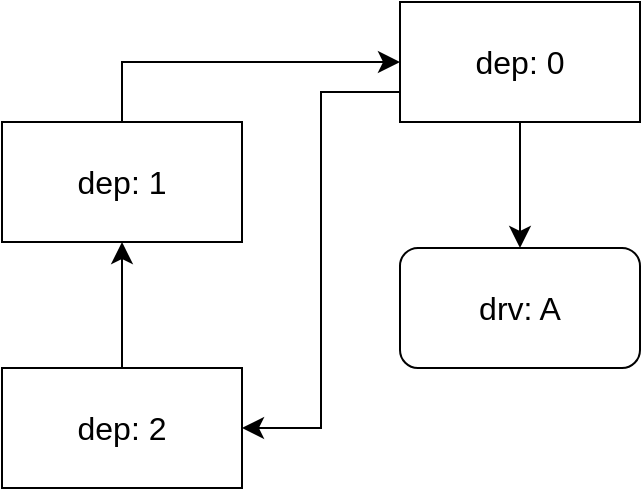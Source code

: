 <mxfile version="22.1.5" type="github">
  <diagram name="Page-1" id="oVryCvC9w7wHQF4StLB2">
    <mxGraphModel dx="1005" dy="736" grid="0" gridSize="10" guides="1" tooltips="1" connect="1" arrows="1" fold="1" page="0" pageScale="1" pageWidth="850" pageHeight="1100" math="0" shadow="0">
      <root>
        <mxCell id="0" />
        <mxCell id="1" parent="0" />
        <mxCell id="mBP6HkRpbQCIY3WwOYIv-1" value="drv: A" style="rounded=1;whiteSpace=wrap;html=1;fontSize=16;" vertex="1" parent="1">
          <mxGeometry x="140" y="174" width="120" height="60" as="geometry" />
        </mxCell>
        <mxCell id="mBP6HkRpbQCIY3WwOYIv-3" value="dep: 0" style="rounded=0;whiteSpace=wrap;html=1;fontSize=16;" vertex="1" parent="1">
          <mxGeometry x="140" y="51" width="120" height="60" as="geometry" />
        </mxCell>
        <mxCell id="mBP6HkRpbQCIY3WwOYIv-4" value="" style="endArrow=classic;html=1;rounded=0;fontSize=12;startSize=8;endSize=8;exitX=0.5;exitY=1;exitDx=0;exitDy=0;entryX=0.5;entryY=0;entryDx=0;entryDy=0;edgeStyle=orthogonalEdgeStyle;" edge="1" parent="1" source="mBP6HkRpbQCIY3WwOYIv-3" target="mBP6HkRpbQCIY3WwOYIv-1">
          <mxGeometry width="50" height="50" relative="1" as="geometry">
            <mxPoint x="114" y="59" as="sourcePoint" />
            <mxPoint x="225" y="175" as="targetPoint" />
          </mxGeometry>
        </mxCell>
        <mxCell id="mBP6HkRpbQCIY3WwOYIv-5" value="dep: 1" style="rounded=0;whiteSpace=wrap;html=1;fontSize=16;" vertex="1" parent="1">
          <mxGeometry x="-59" y="111" width="120" height="60" as="geometry" />
        </mxCell>
        <mxCell id="mBP6HkRpbQCIY3WwOYIv-11" value="" style="endArrow=classic;html=1;rounded=0;fontSize=12;startSize=8;endSize=8;exitX=0.5;exitY=0;exitDx=0;exitDy=0;entryX=0;entryY=0.5;entryDx=0;entryDy=0;edgeStyle=orthogonalEdgeStyle;elbow=vertical;" edge="1" parent="1" source="mBP6HkRpbQCIY3WwOYIv-5" target="mBP6HkRpbQCIY3WwOYIv-3">
          <mxGeometry width="50" height="50" relative="1" as="geometry">
            <mxPoint x="-8" y="85" as="sourcePoint" />
            <mxPoint x="42" y="35" as="targetPoint" />
          </mxGeometry>
        </mxCell>
        <mxCell id="mBP6HkRpbQCIY3WwOYIv-12" style="edgeStyle=none;curved=1;rounded=0;orthogonalLoop=1;jettySize=auto;html=1;exitX=0.75;exitY=0;exitDx=0;exitDy=0;fontSize=12;startSize=8;endSize=8;" edge="1" parent="1" source="mBP6HkRpbQCIY3WwOYIv-1" target="mBP6HkRpbQCIY3WwOYIv-1">
          <mxGeometry relative="1" as="geometry" />
        </mxCell>
        <mxCell id="mBP6HkRpbQCIY3WwOYIv-13" value="&lt;div&gt;dep: 2&lt;/div&gt;" style="rounded=0;whiteSpace=wrap;html=1;fontSize=16;" vertex="1" parent="1">
          <mxGeometry x="-59" y="234" width="120" height="60" as="geometry" />
        </mxCell>
        <mxCell id="mBP6HkRpbQCIY3WwOYIv-14" value="" style="endArrow=classic;html=1;rounded=0;fontSize=12;startSize=8;endSize=8;entryX=0.5;entryY=1;entryDx=0;entryDy=0;exitX=0.5;exitY=0;exitDx=0;exitDy=0;edgeStyle=orthogonalEdgeStyle;" edge="1" parent="1" source="mBP6HkRpbQCIY3WwOYIv-13" target="mBP6HkRpbQCIY3WwOYIv-5">
          <mxGeometry width="50" height="50" relative="1" as="geometry">
            <mxPoint x="6" y="241" as="sourcePoint" />
            <mxPoint x="56" y="191" as="targetPoint" />
          </mxGeometry>
        </mxCell>
        <mxCell id="mBP6HkRpbQCIY3WwOYIv-15" style="edgeStyle=none;curved=1;rounded=0;orthogonalLoop=1;jettySize=auto;html=1;entryX=0.5;entryY=0;entryDx=0;entryDy=0;fontSize=12;startSize=8;endSize=8;" edge="1" parent="1" source="mBP6HkRpbQCIY3WwOYIv-13" target="mBP6HkRpbQCIY3WwOYIv-13">
          <mxGeometry relative="1" as="geometry" />
        </mxCell>
        <mxCell id="mBP6HkRpbQCIY3WwOYIv-16" value="" style="startArrow=classic;endArrow=none;html=1;rounded=0;fontSize=12;startSize=8;endSize=8;exitX=1;exitY=0.5;exitDx=0;exitDy=0;entryX=0;entryY=0.75;entryDx=0;entryDy=0;edgeStyle=orthogonalEdgeStyle;" edge="1" parent="1" source="mBP6HkRpbQCIY3WwOYIv-13" target="mBP6HkRpbQCIY3WwOYIv-3">
          <mxGeometry width="50" height="50" relative="1" as="geometry">
            <mxPoint x="57" y="204" as="sourcePoint" />
            <mxPoint x="71" y="324" as="targetPoint" />
          </mxGeometry>
        </mxCell>
      </root>
    </mxGraphModel>
  </diagram>
</mxfile>
